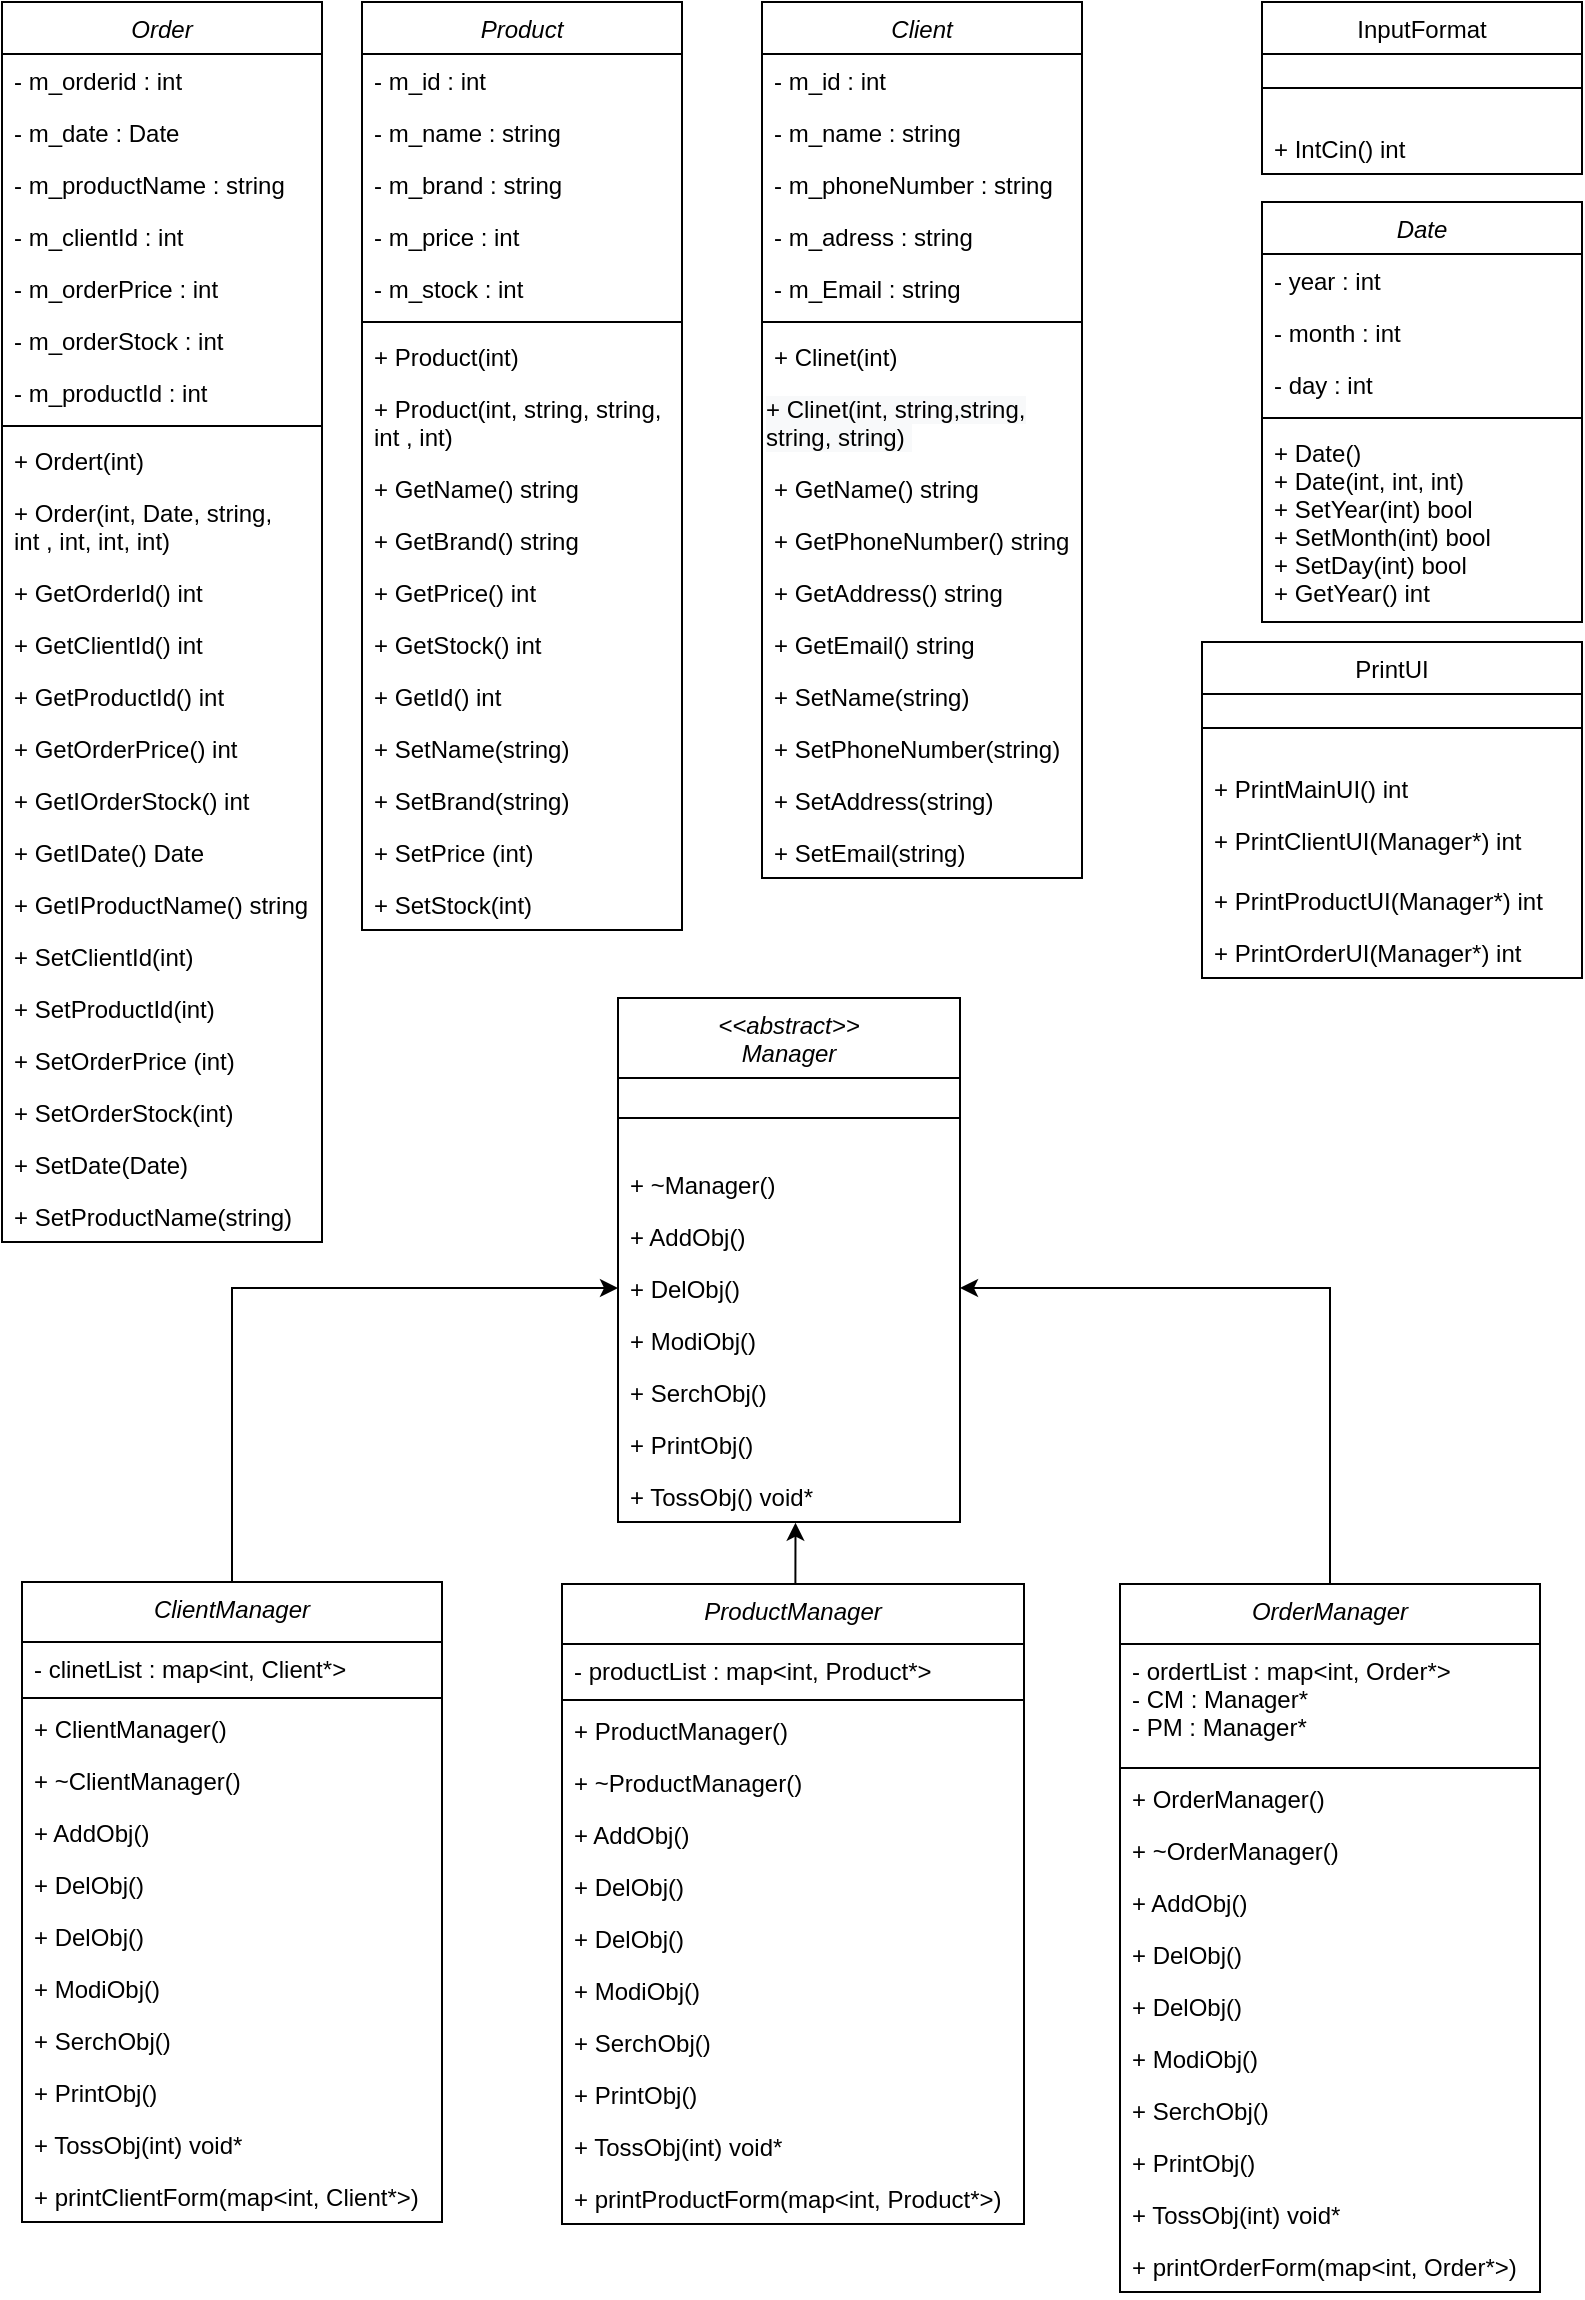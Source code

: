 <mxfile version="20.2.7" type="github">
  <diagram id="C5RBs43oDa-KdzZeNtuy" name="Page-1">
    <mxGraphModel dx="629" dy="735" grid="1" gridSize="10" guides="1" tooltips="1" connect="1" arrows="1" fold="1" page="1" pageScale="1" pageWidth="827" pageHeight="1169" math="0" shadow="0">
      <root>
        <mxCell id="WIyWlLk6GJQsqaUBKTNV-0" />
        <mxCell id="WIyWlLk6GJQsqaUBKTNV-1" parent="WIyWlLk6GJQsqaUBKTNV-0" />
        <mxCell id="zkfFHV4jXpPFQw0GAbJ--0" value="Client" style="swimlane;fontStyle=2;align=center;verticalAlign=top;childLayout=stackLayout;horizontal=1;startSize=26;horizontalStack=0;resizeParent=1;resizeLast=0;collapsible=1;marginBottom=0;rounded=0;shadow=0;strokeWidth=1;" parent="WIyWlLk6GJQsqaUBKTNV-1" vertex="1">
          <mxGeometry x="400" y="10" width="160" height="438" as="geometry">
            <mxRectangle x="10" y="10" width="160" height="26" as="alternateBounds" />
          </mxGeometry>
        </mxCell>
        <mxCell id="zkfFHV4jXpPFQw0GAbJ--1" value="- m_id : int" style="text;align=left;verticalAlign=top;spacingLeft=4;spacingRight=4;overflow=hidden;rotatable=0;points=[[0,0.5],[1,0.5]];portConstraint=eastwest;" parent="zkfFHV4jXpPFQw0GAbJ--0" vertex="1">
          <mxGeometry y="26" width="160" height="26" as="geometry" />
        </mxCell>
        <mxCell id="zkfFHV4jXpPFQw0GAbJ--2" value="- m_name : string" style="text;align=left;verticalAlign=top;spacingLeft=4;spacingRight=4;overflow=hidden;rotatable=0;points=[[0,0.5],[1,0.5]];portConstraint=eastwest;rounded=0;shadow=0;html=0;" parent="zkfFHV4jXpPFQw0GAbJ--0" vertex="1">
          <mxGeometry y="52" width="160" height="26" as="geometry" />
        </mxCell>
        <mxCell id="dSIF6ux1lkkKH9eFS6yE-1" value="- m_phoneNumber : string" style="text;align=left;verticalAlign=top;spacingLeft=4;spacingRight=4;overflow=hidden;rotatable=0;points=[[0,0.5],[1,0.5]];portConstraint=eastwest;rounded=0;shadow=0;html=0;" vertex="1" parent="zkfFHV4jXpPFQw0GAbJ--0">
          <mxGeometry y="78" width="160" height="26" as="geometry" />
        </mxCell>
        <mxCell id="dSIF6ux1lkkKH9eFS6yE-7" value="- m_adress : string" style="text;align=left;verticalAlign=top;spacingLeft=4;spacingRight=4;overflow=hidden;rotatable=0;points=[[0,0.5],[1,0.5]];portConstraint=eastwest;rounded=0;shadow=0;html=0;" vertex="1" parent="zkfFHV4jXpPFQw0GAbJ--0">
          <mxGeometry y="104" width="160" height="26" as="geometry" />
        </mxCell>
        <mxCell id="dSIF6ux1lkkKH9eFS6yE-6" value="- m_Email : string" style="text;align=left;verticalAlign=top;spacingLeft=4;spacingRight=4;overflow=hidden;rotatable=0;points=[[0,0.5],[1,0.5]];portConstraint=eastwest;rounded=0;shadow=0;html=0;" vertex="1" parent="zkfFHV4jXpPFQw0GAbJ--0">
          <mxGeometry y="130" width="160" height="26" as="geometry" />
        </mxCell>
        <mxCell id="zkfFHV4jXpPFQw0GAbJ--4" value="" style="line;html=1;strokeWidth=1;align=left;verticalAlign=middle;spacingTop=-1;spacingLeft=3;spacingRight=3;rotatable=0;labelPosition=right;points=[];portConstraint=eastwest;" parent="zkfFHV4jXpPFQw0GAbJ--0" vertex="1">
          <mxGeometry y="156" width="160" height="8" as="geometry" />
        </mxCell>
        <mxCell id="zkfFHV4jXpPFQw0GAbJ--5" value="+ Clinet(int) " style="text;align=left;verticalAlign=top;spacingLeft=4;spacingRight=4;overflow=hidden;rotatable=0;points=[[0,0.5],[1,0.5]];portConstraint=eastwest;" parent="zkfFHV4jXpPFQw0GAbJ--0" vertex="1">
          <mxGeometry y="164" width="160" height="26" as="geometry" />
        </mxCell>
        <mxCell id="dSIF6ux1lkkKH9eFS6yE-112" value="&lt;span style=&quot;color: rgb(0, 0, 0); font-family: Helvetica; font-size: 12px; font-style: normal; font-variant-ligatures: normal; font-variant-caps: normal; font-weight: 400; letter-spacing: normal; orphans: 2; text-align: left; text-indent: 0px; text-transform: none; widows: 2; word-spacing: 0px; -webkit-text-stroke-width: 0px; background-color: rgb(248, 249, 250); text-decoration-thickness: initial; text-decoration-style: initial; text-decoration-color: initial; float: none; display: inline !important;&quot;&gt;+ Clinet(int, string,string,&lt;br&gt;string, string)&amp;nbsp;&lt;/span&gt;" style="text;whiteSpace=wrap;html=1;" vertex="1" parent="zkfFHV4jXpPFQw0GAbJ--0">
          <mxGeometry y="190" width="160" height="40" as="geometry" />
        </mxCell>
        <mxCell id="dSIF6ux1lkkKH9eFS6yE-8" value="+ GetName() string" style="text;align=left;verticalAlign=top;spacingLeft=4;spacingRight=4;overflow=hidden;rotatable=0;points=[[0,0.5],[1,0.5]];portConstraint=eastwest;" vertex="1" parent="zkfFHV4jXpPFQw0GAbJ--0">
          <mxGeometry y="230" width="160" height="26" as="geometry" />
        </mxCell>
        <mxCell id="dSIF6ux1lkkKH9eFS6yE-9" value="+ GetPhoneNumber() string" style="text;align=left;verticalAlign=top;spacingLeft=4;spacingRight=4;overflow=hidden;rotatable=0;points=[[0,0.5],[1,0.5]];portConstraint=eastwest;" vertex="1" parent="zkfFHV4jXpPFQw0GAbJ--0">
          <mxGeometry y="256" width="160" height="26" as="geometry" />
        </mxCell>
        <mxCell id="dSIF6ux1lkkKH9eFS6yE-10" value="+ GetAddress() string" style="text;align=left;verticalAlign=top;spacingLeft=4;spacingRight=4;overflow=hidden;rotatable=0;points=[[0,0.5],[1,0.5]];portConstraint=eastwest;" vertex="1" parent="zkfFHV4jXpPFQw0GAbJ--0">
          <mxGeometry y="282" width="160" height="26" as="geometry" />
        </mxCell>
        <mxCell id="dSIF6ux1lkkKH9eFS6yE-11" value="+ GetEmail() string" style="text;align=left;verticalAlign=top;spacingLeft=4;spacingRight=4;overflow=hidden;rotatable=0;points=[[0,0.5],[1,0.5]];portConstraint=eastwest;" vertex="1" parent="zkfFHV4jXpPFQw0GAbJ--0">
          <mxGeometry y="308" width="160" height="26" as="geometry" />
        </mxCell>
        <mxCell id="dSIF6ux1lkkKH9eFS6yE-12" value="+ SetName(string)" style="text;align=left;verticalAlign=top;spacingLeft=4;spacingRight=4;overflow=hidden;rotatable=0;points=[[0,0.5],[1,0.5]];portConstraint=eastwest;" vertex="1" parent="zkfFHV4jXpPFQw0GAbJ--0">
          <mxGeometry y="334" width="160" height="26" as="geometry" />
        </mxCell>
        <mxCell id="dSIF6ux1lkkKH9eFS6yE-14" value="+ SetPhoneNumber(string)" style="text;align=left;verticalAlign=top;spacingLeft=4;spacingRight=4;overflow=hidden;rotatable=0;points=[[0,0.5],[1,0.5]];portConstraint=eastwest;" vertex="1" parent="zkfFHV4jXpPFQw0GAbJ--0">
          <mxGeometry y="360" width="160" height="26" as="geometry" />
        </mxCell>
        <mxCell id="dSIF6ux1lkkKH9eFS6yE-15" value="+ SetAddress(string)" style="text;align=left;verticalAlign=top;spacingLeft=4;spacingRight=4;overflow=hidden;rotatable=0;points=[[0,0.5],[1,0.5]];portConstraint=eastwest;" vertex="1" parent="zkfFHV4jXpPFQw0GAbJ--0">
          <mxGeometry y="386" width="160" height="26" as="geometry" />
        </mxCell>
        <mxCell id="dSIF6ux1lkkKH9eFS6yE-16" value="+ SetEmail(string)" style="text;align=left;verticalAlign=top;spacingLeft=4;spacingRight=4;overflow=hidden;rotatable=0;points=[[0,0.5],[1,0.5]];portConstraint=eastwest;" vertex="1" parent="zkfFHV4jXpPFQw0GAbJ--0">
          <mxGeometry y="412" width="160" height="26" as="geometry" />
        </mxCell>
        <mxCell id="zkfFHV4jXpPFQw0GAbJ--6" value="InputFormat" style="swimlane;fontStyle=0;align=center;verticalAlign=top;childLayout=stackLayout;horizontal=1;startSize=26;horizontalStack=0;resizeParent=1;resizeLast=0;collapsible=1;marginBottom=0;rounded=0;shadow=0;strokeWidth=1;" parent="WIyWlLk6GJQsqaUBKTNV-1" vertex="1">
          <mxGeometry x="650" y="10" width="160" height="86" as="geometry">
            <mxRectangle x="130" y="380" width="160" height="26" as="alternateBounds" />
          </mxGeometry>
        </mxCell>
        <mxCell id="zkfFHV4jXpPFQw0GAbJ--9" value="" style="line;html=1;strokeWidth=1;align=left;verticalAlign=middle;spacingTop=-1;spacingLeft=3;spacingRight=3;rotatable=0;labelPosition=right;points=[];portConstraint=eastwest;" parent="zkfFHV4jXpPFQw0GAbJ--6" vertex="1">
          <mxGeometry y="26" width="160" height="34" as="geometry" />
        </mxCell>
        <mxCell id="zkfFHV4jXpPFQw0GAbJ--11" value="+ IntCin() int" style="text;align=left;verticalAlign=top;spacingLeft=4;spacingRight=4;overflow=hidden;rotatable=0;points=[[0,0.5],[1,0.5]];portConstraint=eastwest;" parent="zkfFHV4jXpPFQw0GAbJ--6" vertex="1">
          <mxGeometry y="60" width="160" height="26" as="geometry" />
        </mxCell>
        <mxCell id="dSIF6ux1lkkKH9eFS6yE-17" value="Date" style="swimlane;fontStyle=2;align=center;verticalAlign=top;childLayout=stackLayout;horizontal=1;startSize=26;horizontalStack=0;resizeParent=1;resizeLast=0;collapsible=1;marginBottom=0;rounded=0;shadow=0;strokeWidth=1;" vertex="1" parent="WIyWlLk6GJQsqaUBKTNV-1">
          <mxGeometry x="650" y="110" width="160" height="210" as="geometry">
            <mxRectangle x="10" y="10" width="160" height="26" as="alternateBounds" />
          </mxGeometry>
        </mxCell>
        <mxCell id="dSIF6ux1lkkKH9eFS6yE-18" value="- year : int" style="text;align=left;verticalAlign=top;spacingLeft=4;spacingRight=4;overflow=hidden;rotatable=0;points=[[0,0.5],[1,0.5]];portConstraint=eastwest;" vertex="1" parent="dSIF6ux1lkkKH9eFS6yE-17">
          <mxGeometry y="26" width="160" height="26" as="geometry" />
        </mxCell>
        <mxCell id="dSIF6ux1lkkKH9eFS6yE-19" value="- month : int" style="text;align=left;verticalAlign=top;spacingLeft=4;spacingRight=4;overflow=hidden;rotatable=0;points=[[0,0.5],[1,0.5]];portConstraint=eastwest;rounded=0;shadow=0;html=0;" vertex="1" parent="dSIF6ux1lkkKH9eFS6yE-17">
          <mxGeometry y="52" width="160" height="26" as="geometry" />
        </mxCell>
        <mxCell id="dSIF6ux1lkkKH9eFS6yE-20" value="- day : int" style="text;align=left;verticalAlign=top;spacingLeft=4;spacingRight=4;overflow=hidden;rotatable=0;points=[[0,0.5],[1,0.5]];portConstraint=eastwest;rounded=0;shadow=0;html=0;" vertex="1" parent="dSIF6ux1lkkKH9eFS6yE-17">
          <mxGeometry y="78" width="160" height="26" as="geometry" />
        </mxCell>
        <mxCell id="dSIF6ux1lkkKH9eFS6yE-23" value="" style="line;html=1;strokeWidth=1;align=left;verticalAlign=middle;spacingTop=-1;spacingLeft=3;spacingRight=3;rotatable=0;labelPosition=right;points=[];portConstraint=eastwest;" vertex="1" parent="dSIF6ux1lkkKH9eFS6yE-17">
          <mxGeometry y="104" width="160" height="8" as="geometry" />
        </mxCell>
        <mxCell id="dSIF6ux1lkkKH9eFS6yE-26" value="+ Date()&#xa;+ Date(int, int, int)&#xa;+ SetYear(int) bool&#xa;+ SetMonth(int) bool&#xa;+ SetDay(int) bool&#xa;+ GetYear() int&#xa;" style="text;align=left;verticalAlign=top;spacingLeft=4;spacingRight=4;overflow=hidden;rotatable=0;points=[[0,0.5],[1,0.5]];portConstraint=eastwest;" vertex="1" parent="dSIF6ux1lkkKH9eFS6yE-17">
          <mxGeometry y="112" width="160" height="98" as="geometry" />
        </mxCell>
        <mxCell id="dSIF6ux1lkkKH9eFS6yE-34" value="&lt;&lt;abstract&gt;&gt;&#xa;Manager" style="swimlane;fontStyle=2;align=center;verticalAlign=top;childLayout=stackLayout;horizontal=1;startSize=40;horizontalStack=0;resizeParent=1;resizeLast=0;collapsible=1;marginBottom=0;rounded=0;shadow=0;strokeWidth=1;" vertex="1" parent="WIyWlLk6GJQsqaUBKTNV-1">
          <mxGeometry x="328" y="508" width="171" height="262" as="geometry">
            <mxRectangle x="10" y="10" width="160" height="26" as="alternateBounds" />
          </mxGeometry>
        </mxCell>
        <mxCell id="dSIF6ux1lkkKH9eFS6yE-40" value="" style="line;html=1;strokeWidth=1;align=left;verticalAlign=middle;spacingTop=-1;spacingLeft=3;spacingRight=3;rotatable=0;labelPosition=right;points=[];portConstraint=eastwest;" vertex="1" parent="dSIF6ux1lkkKH9eFS6yE-34">
          <mxGeometry y="40" width="171" height="40" as="geometry" />
        </mxCell>
        <mxCell id="dSIF6ux1lkkKH9eFS6yE-51" value="+ ~Manager()" style="text;align=left;verticalAlign=top;spacingLeft=4;spacingRight=4;overflow=hidden;rotatable=0;points=[[0,0.5],[1,0.5]];portConstraint=eastwest;" vertex="1" parent="dSIF6ux1lkkKH9eFS6yE-34">
          <mxGeometry y="80" width="171" height="26" as="geometry" />
        </mxCell>
        <mxCell id="dSIF6ux1lkkKH9eFS6yE-41" value="+ AddObj()" style="text;align=left;verticalAlign=top;spacingLeft=4;spacingRight=4;overflow=hidden;rotatable=0;points=[[0,0.5],[1,0.5]];portConstraint=eastwest;" vertex="1" parent="dSIF6ux1lkkKH9eFS6yE-34">
          <mxGeometry y="106" width="171" height="26" as="geometry" />
        </mxCell>
        <mxCell id="dSIF6ux1lkkKH9eFS6yE-42" value="+ DelObj()" style="text;align=left;verticalAlign=top;spacingLeft=4;spacingRight=4;overflow=hidden;rotatable=0;points=[[0,0.5],[1,0.5]];portConstraint=eastwest;" vertex="1" parent="dSIF6ux1lkkKH9eFS6yE-34">
          <mxGeometry y="132" width="171" height="26" as="geometry" />
        </mxCell>
        <mxCell id="dSIF6ux1lkkKH9eFS6yE-43" value="+ ModiObj()" style="text;align=left;verticalAlign=top;spacingLeft=4;spacingRight=4;overflow=hidden;rotatable=0;points=[[0,0.5],[1,0.5]];portConstraint=eastwest;" vertex="1" parent="dSIF6ux1lkkKH9eFS6yE-34">
          <mxGeometry y="158" width="171" height="26" as="geometry" />
        </mxCell>
        <mxCell id="dSIF6ux1lkkKH9eFS6yE-44" value="+ SerchObj()" style="text;align=left;verticalAlign=top;spacingLeft=4;spacingRight=4;overflow=hidden;rotatable=0;points=[[0,0.5],[1,0.5]];portConstraint=eastwest;" vertex="1" parent="dSIF6ux1lkkKH9eFS6yE-34">
          <mxGeometry y="184" width="171" height="26" as="geometry" />
        </mxCell>
        <mxCell id="dSIF6ux1lkkKH9eFS6yE-45" value="+ PrintObj()" style="text;align=left;verticalAlign=top;spacingLeft=4;spacingRight=4;overflow=hidden;rotatable=0;points=[[0,0.5],[1,0.5]];portConstraint=eastwest;" vertex="1" parent="dSIF6ux1lkkKH9eFS6yE-34">
          <mxGeometry y="210" width="171" height="26" as="geometry" />
        </mxCell>
        <mxCell id="dSIF6ux1lkkKH9eFS6yE-46" value="+ TossObj() void*" style="text;align=left;verticalAlign=top;spacingLeft=4;spacingRight=4;overflow=hidden;rotatable=0;points=[[0,0.5],[1,0.5]];portConstraint=eastwest;" vertex="1" parent="dSIF6ux1lkkKH9eFS6yE-34">
          <mxGeometry y="236" width="171" height="26" as="geometry" />
        </mxCell>
        <mxCell id="dSIF6ux1lkkKH9eFS6yE-109" style="edgeStyle=orthogonalEdgeStyle;rounded=0;orthogonalLoop=1;jettySize=auto;html=1;exitX=0.5;exitY=0;exitDx=0;exitDy=0;entryX=0;entryY=0.5;entryDx=0;entryDy=0;" edge="1" parent="WIyWlLk6GJQsqaUBKTNV-1" source="dSIF6ux1lkkKH9eFS6yE-52" target="dSIF6ux1lkkKH9eFS6yE-42">
          <mxGeometry relative="1" as="geometry" />
        </mxCell>
        <mxCell id="dSIF6ux1lkkKH9eFS6yE-52" value="ClientManager" style="swimlane;fontStyle=2;align=center;verticalAlign=top;childLayout=stackLayout;horizontal=1;startSize=30;horizontalStack=0;resizeParent=1;resizeLast=0;collapsible=1;marginBottom=0;rounded=0;shadow=0;strokeWidth=1;" vertex="1" parent="WIyWlLk6GJQsqaUBKTNV-1">
          <mxGeometry x="30" y="800" width="210" height="320" as="geometry">
            <mxRectangle x="10" y="10" width="160" height="26" as="alternateBounds" />
          </mxGeometry>
        </mxCell>
        <mxCell id="dSIF6ux1lkkKH9eFS6yE-62" value="- clinetList : map&lt;int, Client*&gt;" style="text;align=left;verticalAlign=top;spacingLeft=4;spacingRight=4;overflow=hidden;rotatable=0;points=[[0,0.5],[1,0.5]];portConstraint=eastwest;" vertex="1" parent="dSIF6ux1lkkKH9eFS6yE-52">
          <mxGeometry y="30" width="210" height="26" as="geometry" />
        </mxCell>
        <mxCell id="dSIF6ux1lkkKH9eFS6yE-53" value="" style="line;html=1;strokeWidth=1;align=left;verticalAlign=middle;spacingTop=-1;spacingLeft=3;spacingRight=3;rotatable=0;labelPosition=right;points=[];portConstraint=eastwest;" vertex="1" parent="dSIF6ux1lkkKH9eFS6yE-52">
          <mxGeometry y="56" width="210" height="4" as="geometry" />
        </mxCell>
        <mxCell id="dSIF6ux1lkkKH9eFS6yE-54" value="+ ClientManager()" style="text;align=left;verticalAlign=top;spacingLeft=4;spacingRight=4;overflow=hidden;rotatable=0;points=[[0,0.5],[1,0.5]];portConstraint=eastwest;" vertex="1" parent="dSIF6ux1lkkKH9eFS6yE-52">
          <mxGeometry y="60" width="210" height="26" as="geometry" />
        </mxCell>
        <mxCell id="dSIF6ux1lkkKH9eFS6yE-63" value="+ ~ClientManager()" style="text;align=left;verticalAlign=top;spacingLeft=4;spacingRight=4;overflow=hidden;rotatable=0;points=[[0,0.5],[1,0.5]];portConstraint=eastwest;" vertex="1" parent="dSIF6ux1lkkKH9eFS6yE-52">
          <mxGeometry y="86" width="210" height="26" as="geometry" />
        </mxCell>
        <mxCell id="dSIF6ux1lkkKH9eFS6yE-55" value="+ AddObj()" style="text;align=left;verticalAlign=top;spacingLeft=4;spacingRight=4;overflow=hidden;rotatable=0;points=[[0,0.5],[1,0.5]];portConstraint=eastwest;" vertex="1" parent="dSIF6ux1lkkKH9eFS6yE-52">
          <mxGeometry y="112" width="210" height="26" as="geometry" />
        </mxCell>
        <mxCell id="dSIF6ux1lkkKH9eFS6yE-56" value="+ DelObj()" style="text;align=left;verticalAlign=top;spacingLeft=4;spacingRight=4;overflow=hidden;rotatable=0;points=[[0,0.5],[1,0.5]];portConstraint=eastwest;" vertex="1" parent="dSIF6ux1lkkKH9eFS6yE-52">
          <mxGeometry y="138" width="210" height="26" as="geometry" />
        </mxCell>
        <mxCell id="dSIF6ux1lkkKH9eFS6yE-65" value="+ DelObj()" style="text;align=left;verticalAlign=top;spacingLeft=4;spacingRight=4;overflow=hidden;rotatable=0;points=[[0,0.5],[1,0.5]];portConstraint=eastwest;" vertex="1" parent="dSIF6ux1lkkKH9eFS6yE-52">
          <mxGeometry y="164" width="210" height="26" as="geometry" />
        </mxCell>
        <mxCell id="dSIF6ux1lkkKH9eFS6yE-57" value="+ ModiObj()" style="text;align=left;verticalAlign=top;spacingLeft=4;spacingRight=4;overflow=hidden;rotatable=0;points=[[0,0.5],[1,0.5]];portConstraint=eastwest;" vertex="1" parent="dSIF6ux1lkkKH9eFS6yE-52">
          <mxGeometry y="190" width="210" height="26" as="geometry" />
        </mxCell>
        <mxCell id="dSIF6ux1lkkKH9eFS6yE-58" value="+ SerchObj()" style="text;align=left;verticalAlign=top;spacingLeft=4;spacingRight=4;overflow=hidden;rotatable=0;points=[[0,0.5],[1,0.5]];portConstraint=eastwest;" vertex="1" parent="dSIF6ux1lkkKH9eFS6yE-52">
          <mxGeometry y="216" width="210" height="26" as="geometry" />
        </mxCell>
        <mxCell id="dSIF6ux1lkkKH9eFS6yE-59" value="+ PrintObj()" style="text;align=left;verticalAlign=top;spacingLeft=4;spacingRight=4;overflow=hidden;rotatable=0;points=[[0,0.5],[1,0.5]];portConstraint=eastwest;" vertex="1" parent="dSIF6ux1lkkKH9eFS6yE-52">
          <mxGeometry y="242" width="210" height="26" as="geometry" />
        </mxCell>
        <mxCell id="dSIF6ux1lkkKH9eFS6yE-64" value="+ TossObj(int) void*" style="text;align=left;verticalAlign=top;spacingLeft=4;spacingRight=4;overflow=hidden;rotatable=0;points=[[0,0.5],[1,0.5]];portConstraint=eastwest;" vertex="1" parent="dSIF6ux1lkkKH9eFS6yE-52">
          <mxGeometry y="268" width="210" height="26" as="geometry" />
        </mxCell>
        <mxCell id="dSIF6ux1lkkKH9eFS6yE-60" value="+ printClientForm(map&lt;int, Client*&gt;)" style="text;align=left;verticalAlign=top;spacingLeft=4;spacingRight=4;overflow=hidden;rotatable=0;points=[[0,0.5],[1,0.5]];portConstraint=eastwest;" vertex="1" parent="dSIF6ux1lkkKH9eFS6yE-52">
          <mxGeometry y="294" width="210" height="26" as="geometry" />
        </mxCell>
        <mxCell id="dSIF6ux1lkkKH9eFS6yE-110" style="edgeStyle=orthogonalEdgeStyle;rounded=0;orthogonalLoop=1;jettySize=auto;html=1;exitX=0.5;exitY=0;exitDx=0;exitDy=0;entryX=0.519;entryY=1.013;entryDx=0;entryDy=0;entryPerimeter=0;" edge="1" parent="WIyWlLk6GJQsqaUBKTNV-1" source="dSIF6ux1lkkKH9eFS6yE-66" target="dSIF6ux1lkkKH9eFS6yE-46">
          <mxGeometry relative="1" as="geometry" />
        </mxCell>
        <mxCell id="dSIF6ux1lkkKH9eFS6yE-66" value="ProductManager" style="swimlane;fontStyle=2;align=center;verticalAlign=top;childLayout=stackLayout;horizontal=1;startSize=30;horizontalStack=0;resizeParent=1;resizeLast=0;collapsible=1;marginBottom=0;rounded=0;shadow=0;strokeWidth=1;" vertex="1" parent="WIyWlLk6GJQsqaUBKTNV-1">
          <mxGeometry x="300" y="801" width="231" height="320" as="geometry">
            <mxRectangle x="10" y="10" width="160" height="26" as="alternateBounds" />
          </mxGeometry>
        </mxCell>
        <mxCell id="dSIF6ux1lkkKH9eFS6yE-67" value="- productList : map&lt;int, Product*&gt;" style="text;align=left;verticalAlign=top;spacingLeft=4;spacingRight=4;overflow=hidden;rotatable=0;points=[[0,0.5],[1,0.5]];portConstraint=eastwest;" vertex="1" parent="dSIF6ux1lkkKH9eFS6yE-66">
          <mxGeometry y="30" width="231" height="26" as="geometry" />
        </mxCell>
        <mxCell id="dSIF6ux1lkkKH9eFS6yE-68" value="" style="line;html=1;strokeWidth=1;align=left;verticalAlign=middle;spacingTop=-1;spacingLeft=3;spacingRight=3;rotatable=0;labelPosition=right;points=[];portConstraint=eastwest;" vertex="1" parent="dSIF6ux1lkkKH9eFS6yE-66">
          <mxGeometry y="56" width="231" height="4" as="geometry" />
        </mxCell>
        <mxCell id="dSIF6ux1lkkKH9eFS6yE-69" value="+ ProductManager()" style="text;align=left;verticalAlign=top;spacingLeft=4;spacingRight=4;overflow=hidden;rotatable=0;points=[[0,0.5],[1,0.5]];portConstraint=eastwest;" vertex="1" parent="dSIF6ux1lkkKH9eFS6yE-66">
          <mxGeometry y="60" width="231" height="26" as="geometry" />
        </mxCell>
        <mxCell id="dSIF6ux1lkkKH9eFS6yE-70" value="+ ~ProductManager()" style="text;align=left;verticalAlign=top;spacingLeft=4;spacingRight=4;overflow=hidden;rotatable=0;points=[[0,0.5],[1,0.5]];portConstraint=eastwest;" vertex="1" parent="dSIF6ux1lkkKH9eFS6yE-66">
          <mxGeometry y="86" width="231" height="26" as="geometry" />
        </mxCell>
        <mxCell id="dSIF6ux1lkkKH9eFS6yE-71" value="+ AddObj()" style="text;align=left;verticalAlign=top;spacingLeft=4;spacingRight=4;overflow=hidden;rotatable=0;points=[[0,0.5],[1,0.5]];portConstraint=eastwest;" vertex="1" parent="dSIF6ux1lkkKH9eFS6yE-66">
          <mxGeometry y="112" width="231" height="26" as="geometry" />
        </mxCell>
        <mxCell id="dSIF6ux1lkkKH9eFS6yE-72" value="+ DelObj()" style="text;align=left;verticalAlign=top;spacingLeft=4;spacingRight=4;overflow=hidden;rotatable=0;points=[[0,0.5],[1,0.5]];portConstraint=eastwest;" vertex="1" parent="dSIF6ux1lkkKH9eFS6yE-66">
          <mxGeometry y="138" width="231" height="26" as="geometry" />
        </mxCell>
        <mxCell id="dSIF6ux1lkkKH9eFS6yE-73" value="+ DelObj()" style="text;align=left;verticalAlign=top;spacingLeft=4;spacingRight=4;overflow=hidden;rotatable=0;points=[[0,0.5],[1,0.5]];portConstraint=eastwest;" vertex="1" parent="dSIF6ux1lkkKH9eFS6yE-66">
          <mxGeometry y="164" width="231" height="26" as="geometry" />
        </mxCell>
        <mxCell id="dSIF6ux1lkkKH9eFS6yE-74" value="+ ModiObj()" style="text;align=left;verticalAlign=top;spacingLeft=4;spacingRight=4;overflow=hidden;rotatable=0;points=[[0,0.5],[1,0.5]];portConstraint=eastwest;" vertex="1" parent="dSIF6ux1lkkKH9eFS6yE-66">
          <mxGeometry y="190" width="231" height="26" as="geometry" />
        </mxCell>
        <mxCell id="dSIF6ux1lkkKH9eFS6yE-75" value="+ SerchObj()" style="text;align=left;verticalAlign=top;spacingLeft=4;spacingRight=4;overflow=hidden;rotatable=0;points=[[0,0.5],[1,0.5]];portConstraint=eastwest;" vertex="1" parent="dSIF6ux1lkkKH9eFS6yE-66">
          <mxGeometry y="216" width="231" height="26" as="geometry" />
        </mxCell>
        <mxCell id="dSIF6ux1lkkKH9eFS6yE-76" value="+ PrintObj()" style="text;align=left;verticalAlign=top;spacingLeft=4;spacingRight=4;overflow=hidden;rotatable=0;points=[[0,0.5],[1,0.5]];portConstraint=eastwest;" vertex="1" parent="dSIF6ux1lkkKH9eFS6yE-66">
          <mxGeometry y="242" width="231" height="26" as="geometry" />
        </mxCell>
        <mxCell id="dSIF6ux1lkkKH9eFS6yE-77" value="+ TossObj(int) void*" style="text;align=left;verticalAlign=top;spacingLeft=4;spacingRight=4;overflow=hidden;rotatable=0;points=[[0,0.5],[1,0.5]];portConstraint=eastwest;" vertex="1" parent="dSIF6ux1lkkKH9eFS6yE-66">
          <mxGeometry y="268" width="231" height="26" as="geometry" />
        </mxCell>
        <mxCell id="dSIF6ux1lkkKH9eFS6yE-78" value="+ printProductForm(map&lt;int, Product*&gt;)" style="text;align=left;verticalAlign=top;spacingLeft=4;spacingRight=4;overflow=hidden;rotatable=0;points=[[0,0.5],[1,0.5]];portConstraint=eastwest;" vertex="1" parent="dSIF6ux1lkkKH9eFS6yE-66">
          <mxGeometry y="294" width="231" height="26" as="geometry" />
        </mxCell>
        <mxCell id="dSIF6ux1lkkKH9eFS6yE-111" style="edgeStyle=orthogonalEdgeStyle;rounded=0;orthogonalLoop=1;jettySize=auto;html=1;exitX=0.5;exitY=0;exitDx=0;exitDy=0;entryX=1;entryY=0.5;entryDx=0;entryDy=0;" edge="1" parent="WIyWlLk6GJQsqaUBKTNV-1" source="dSIF6ux1lkkKH9eFS6yE-79" target="dSIF6ux1lkkKH9eFS6yE-42">
          <mxGeometry relative="1" as="geometry" />
        </mxCell>
        <mxCell id="dSIF6ux1lkkKH9eFS6yE-79" value="OrderManager" style="swimlane;fontStyle=2;align=center;verticalAlign=top;childLayout=stackLayout;horizontal=1;startSize=30;horizontalStack=0;resizeParent=1;resizeLast=0;collapsible=1;marginBottom=0;rounded=0;shadow=0;strokeWidth=1;" vertex="1" parent="WIyWlLk6GJQsqaUBKTNV-1">
          <mxGeometry x="579" y="801" width="210" height="354" as="geometry">
            <mxRectangle x="10" y="10" width="160" height="26" as="alternateBounds" />
          </mxGeometry>
        </mxCell>
        <mxCell id="dSIF6ux1lkkKH9eFS6yE-80" value="- ordertList : map&lt;int, Order*&gt;&#xa;- CM : Manager*&#xa;- PM : Manager*" style="text;align=left;verticalAlign=top;spacingLeft=4;spacingRight=4;overflow=hidden;rotatable=0;points=[[0,0.5],[1,0.5]];portConstraint=eastwest;" vertex="1" parent="dSIF6ux1lkkKH9eFS6yE-79">
          <mxGeometry y="30" width="210" height="60" as="geometry" />
        </mxCell>
        <mxCell id="dSIF6ux1lkkKH9eFS6yE-81" value="" style="line;html=1;strokeWidth=1;align=left;verticalAlign=middle;spacingTop=-1;spacingLeft=3;spacingRight=3;rotatable=0;labelPosition=right;points=[];portConstraint=eastwest;" vertex="1" parent="dSIF6ux1lkkKH9eFS6yE-79">
          <mxGeometry y="90" width="210" height="4" as="geometry" />
        </mxCell>
        <mxCell id="dSIF6ux1lkkKH9eFS6yE-82" value="+ OrderManager()" style="text;align=left;verticalAlign=top;spacingLeft=4;spacingRight=4;overflow=hidden;rotatable=0;points=[[0,0.5],[1,0.5]];portConstraint=eastwest;" vertex="1" parent="dSIF6ux1lkkKH9eFS6yE-79">
          <mxGeometry y="94" width="210" height="26" as="geometry" />
        </mxCell>
        <mxCell id="dSIF6ux1lkkKH9eFS6yE-83" value="+ ~OrderManager()" style="text;align=left;verticalAlign=top;spacingLeft=4;spacingRight=4;overflow=hidden;rotatable=0;points=[[0,0.5],[1,0.5]];portConstraint=eastwest;" vertex="1" parent="dSIF6ux1lkkKH9eFS6yE-79">
          <mxGeometry y="120" width="210" height="26" as="geometry" />
        </mxCell>
        <mxCell id="dSIF6ux1lkkKH9eFS6yE-84" value="+ AddObj()" style="text;align=left;verticalAlign=top;spacingLeft=4;spacingRight=4;overflow=hidden;rotatable=0;points=[[0,0.5],[1,0.5]];portConstraint=eastwest;" vertex="1" parent="dSIF6ux1lkkKH9eFS6yE-79">
          <mxGeometry y="146" width="210" height="26" as="geometry" />
        </mxCell>
        <mxCell id="dSIF6ux1lkkKH9eFS6yE-85" value="+ DelObj()" style="text;align=left;verticalAlign=top;spacingLeft=4;spacingRight=4;overflow=hidden;rotatable=0;points=[[0,0.5],[1,0.5]];portConstraint=eastwest;" vertex="1" parent="dSIF6ux1lkkKH9eFS6yE-79">
          <mxGeometry y="172" width="210" height="26" as="geometry" />
        </mxCell>
        <mxCell id="dSIF6ux1lkkKH9eFS6yE-86" value="+ DelObj()" style="text;align=left;verticalAlign=top;spacingLeft=4;spacingRight=4;overflow=hidden;rotatable=0;points=[[0,0.5],[1,0.5]];portConstraint=eastwest;" vertex="1" parent="dSIF6ux1lkkKH9eFS6yE-79">
          <mxGeometry y="198" width="210" height="26" as="geometry" />
        </mxCell>
        <mxCell id="dSIF6ux1lkkKH9eFS6yE-87" value="+ ModiObj()" style="text;align=left;verticalAlign=top;spacingLeft=4;spacingRight=4;overflow=hidden;rotatable=0;points=[[0,0.5],[1,0.5]];portConstraint=eastwest;" vertex="1" parent="dSIF6ux1lkkKH9eFS6yE-79">
          <mxGeometry y="224" width="210" height="26" as="geometry" />
        </mxCell>
        <mxCell id="dSIF6ux1lkkKH9eFS6yE-88" value="+ SerchObj()" style="text;align=left;verticalAlign=top;spacingLeft=4;spacingRight=4;overflow=hidden;rotatable=0;points=[[0,0.5],[1,0.5]];portConstraint=eastwest;" vertex="1" parent="dSIF6ux1lkkKH9eFS6yE-79">
          <mxGeometry y="250" width="210" height="26" as="geometry" />
        </mxCell>
        <mxCell id="dSIF6ux1lkkKH9eFS6yE-89" value="+ PrintObj()" style="text;align=left;verticalAlign=top;spacingLeft=4;spacingRight=4;overflow=hidden;rotatable=0;points=[[0,0.5],[1,0.5]];portConstraint=eastwest;" vertex="1" parent="dSIF6ux1lkkKH9eFS6yE-79">
          <mxGeometry y="276" width="210" height="26" as="geometry" />
        </mxCell>
        <mxCell id="dSIF6ux1lkkKH9eFS6yE-90" value="+ TossObj(int) void*" style="text;align=left;verticalAlign=top;spacingLeft=4;spacingRight=4;overflow=hidden;rotatable=0;points=[[0,0.5],[1,0.5]];portConstraint=eastwest;" vertex="1" parent="dSIF6ux1lkkKH9eFS6yE-79">
          <mxGeometry y="302" width="210" height="26" as="geometry" />
        </mxCell>
        <mxCell id="dSIF6ux1lkkKH9eFS6yE-91" value="+ printOrderForm(map&lt;int, Order*&gt;)" style="text;align=left;verticalAlign=top;spacingLeft=4;spacingRight=4;overflow=hidden;rotatable=0;points=[[0,0.5],[1,0.5]];portConstraint=eastwest;" vertex="1" parent="dSIF6ux1lkkKH9eFS6yE-79">
          <mxGeometry y="328" width="210" height="26" as="geometry" />
        </mxCell>
        <mxCell id="dSIF6ux1lkkKH9eFS6yE-92" value="Product" style="swimlane;fontStyle=2;align=center;verticalAlign=top;childLayout=stackLayout;horizontal=1;startSize=26;horizontalStack=0;resizeParent=1;resizeLast=0;collapsible=1;marginBottom=0;rounded=0;shadow=0;strokeWidth=1;" vertex="1" parent="WIyWlLk6GJQsqaUBKTNV-1">
          <mxGeometry x="200" y="10" width="160" height="464" as="geometry">
            <mxRectangle x="10" y="10" width="160" height="26" as="alternateBounds" />
          </mxGeometry>
        </mxCell>
        <mxCell id="dSIF6ux1lkkKH9eFS6yE-93" value="- m_id : int" style="text;align=left;verticalAlign=top;spacingLeft=4;spacingRight=4;overflow=hidden;rotatable=0;points=[[0,0.5],[1,0.5]];portConstraint=eastwest;" vertex="1" parent="dSIF6ux1lkkKH9eFS6yE-92">
          <mxGeometry y="26" width="160" height="26" as="geometry" />
        </mxCell>
        <mxCell id="dSIF6ux1lkkKH9eFS6yE-94" value="- m_name : string" style="text;align=left;verticalAlign=top;spacingLeft=4;spacingRight=4;overflow=hidden;rotatable=0;points=[[0,0.5],[1,0.5]];portConstraint=eastwest;rounded=0;shadow=0;html=0;" vertex="1" parent="dSIF6ux1lkkKH9eFS6yE-92">
          <mxGeometry y="52" width="160" height="26" as="geometry" />
        </mxCell>
        <mxCell id="dSIF6ux1lkkKH9eFS6yE-95" value="- m_brand : string" style="text;align=left;verticalAlign=top;spacingLeft=4;spacingRight=4;overflow=hidden;rotatable=0;points=[[0,0.5],[1,0.5]];portConstraint=eastwest;rounded=0;shadow=0;html=0;" vertex="1" parent="dSIF6ux1lkkKH9eFS6yE-92">
          <mxGeometry y="78" width="160" height="26" as="geometry" />
        </mxCell>
        <mxCell id="dSIF6ux1lkkKH9eFS6yE-96" value="- m_price : int" style="text;align=left;verticalAlign=top;spacingLeft=4;spacingRight=4;overflow=hidden;rotatable=0;points=[[0,0.5],[1,0.5]];portConstraint=eastwest;rounded=0;shadow=0;html=0;" vertex="1" parent="dSIF6ux1lkkKH9eFS6yE-92">
          <mxGeometry y="104" width="160" height="26" as="geometry" />
        </mxCell>
        <mxCell id="dSIF6ux1lkkKH9eFS6yE-97" value="- m_stock : int" style="text;align=left;verticalAlign=top;spacingLeft=4;spacingRight=4;overflow=hidden;rotatable=0;points=[[0,0.5],[1,0.5]];portConstraint=eastwest;rounded=0;shadow=0;html=0;" vertex="1" parent="dSIF6ux1lkkKH9eFS6yE-92">
          <mxGeometry y="130" width="160" height="26" as="geometry" />
        </mxCell>
        <mxCell id="dSIF6ux1lkkKH9eFS6yE-98" value="" style="line;html=1;strokeWidth=1;align=left;verticalAlign=middle;spacingTop=-1;spacingLeft=3;spacingRight=3;rotatable=0;labelPosition=right;points=[];portConstraint=eastwest;" vertex="1" parent="dSIF6ux1lkkKH9eFS6yE-92">
          <mxGeometry y="156" width="160" height="8" as="geometry" />
        </mxCell>
        <mxCell id="dSIF6ux1lkkKH9eFS6yE-99" value="+ Product(int) " style="text;align=left;verticalAlign=top;spacingLeft=4;spacingRight=4;overflow=hidden;rotatable=0;points=[[0,0.5],[1,0.5]];portConstraint=eastwest;" vertex="1" parent="dSIF6ux1lkkKH9eFS6yE-92">
          <mxGeometry y="164" width="160" height="26" as="geometry" />
        </mxCell>
        <mxCell id="dSIF6ux1lkkKH9eFS6yE-113" value="+ Product(int, string, string,&#xa;int , int) " style="text;align=left;verticalAlign=top;spacingLeft=4;spacingRight=4;overflow=hidden;rotatable=0;points=[[0,0.5],[1,0.5]];portConstraint=eastwest;" vertex="1" parent="dSIF6ux1lkkKH9eFS6yE-92">
          <mxGeometry y="190" width="160" height="40" as="geometry" />
        </mxCell>
        <mxCell id="dSIF6ux1lkkKH9eFS6yE-100" value="+ GetName() string" style="text;align=left;verticalAlign=top;spacingLeft=4;spacingRight=4;overflow=hidden;rotatable=0;points=[[0,0.5],[1,0.5]];portConstraint=eastwest;" vertex="1" parent="dSIF6ux1lkkKH9eFS6yE-92">
          <mxGeometry y="230" width="160" height="26" as="geometry" />
        </mxCell>
        <mxCell id="dSIF6ux1lkkKH9eFS6yE-101" value="+ GetBrand() string" style="text;align=left;verticalAlign=top;spacingLeft=4;spacingRight=4;overflow=hidden;rotatable=0;points=[[0,0.5],[1,0.5]];portConstraint=eastwest;" vertex="1" parent="dSIF6ux1lkkKH9eFS6yE-92">
          <mxGeometry y="256" width="160" height="26" as="geometry" />
        </mxCell>
        <mxCell id="dSIF6ux1lkkKH9eFS6yE-102" value="+ GetPrice() int" style="text;align=left;verticalAlign=top;spacingLeft=4;spacingRight=4;overflow=hidden;rotatable=0;points=[[0,0.5],[1,0.5]];portConstraint=eastwest;" vertex="1" parent="dSIF6ux1lkkKH9eFS6yE-92">
          <mxGeometry y="282" width="160" height="26" as="geometry" />
        </mxCell>
        <mxCell id="dSIF6ux1lkkKH9eFS6yE-103" value="+ GetStock() int" style="text;align=left;verticalAlign=top;spacingLeft=4;spacingRight=4;overflow=hidden;rotatable=0;points=[[0,0.5],[1,0.5]];portConstraint=eastwest;" vertex="1" parent="dSIF6ux1lkkKH9eFS6yE-92">
          <mxGeometry y="308" width="160" height="26" as="geometry" />
        </mxCell>
        <mxCell id="dSIF6ux1lkkKH9eFS6yE-114" value="+ GetId() int" style="text;align=left;verticalAlign=top;spacingLeft=4;spacingRight=4;overflow=hidden;rotatable=0;points=[[0,0.5],[1,0.5]];portConstraint=eastwest;" vertex="1" parent="dSIF6ux1lkkKH9eFS6yE-92">
          <mxGeometry y="334" width="160" height="26" as="geometry" />
        </mxCell>
        <mxCell id="dSIF6ux1lkkKH9eFS6yE-104" value="+ SetName(string)" style="text;align=left;verticalAlign=top;spacingLeft=4;spacingRight=4;overflow=hidden;rotatable=0;points=[[0,0.5],[1,0.5]];portConstraint=eastwest;" vertex="1" parent="dSIF6ux1lkkKH9eFS6yE-92">
          <mxGeometry y="360" width="160" height="26" as="geometry" />
        </mxCell>
        <mxCell id="dSIF6ux1lkkKH9eFS6yE-105" value="+ SetBrand(string)" style="text;align=left;verticalAlign=top;spacingLeft=4;spacingRight=4;overflow=hidden;rotatable=0;points=[[0,0.5],[1,0.5]];portConstraint=eastwest;" vertex="1" parent="dSIF6ux1lkkKH9eFS6yE-92">
          <mxGeometry y="386" width="160" height="26" as="geometry" />
        </mxCell>
        <mxCell id="dSIF6ux1lkkKH9eFS6yE-106" value="+ SetPrice (int)" style="text;align=left;verticalAlign=top;spacingLeft=4;spacingRight=4;overflow=hidden;rotatable=0;points=[[0,0.5],[1,0.5]];portConstraint=eastwest;" vertex="1" parent="dSIF6ux1lkkKH9eFS6yE-92">
          <mxGeometry y="412" width="160" height="26" as="geometry" />
        </mxCell>
        <mxCell id="dSIF6ux1lkkKH9eFS6yE-107" value="+ SetStock(int)" style="text;align=left;verticalAlign=top;spacingLeft=4;spacingRight=4;overflow=hidden;rotatable=0;points=[[0,0.5],[1,0.5]];portConstraint=eastwest;" vertex="1" parent="dSIF6ux1lkkKH9eFS6yE-92">
          <mxGeometry y="438" width="160" height="26" as="geometry" />
        </mxCell>
        <mxCell id="dSIF6ux1lkkKH9eFS6yE-115" value="PrintUI" style="swimlane;fontStyle=0;align=center;verticalAlign=top;childLayout=stackLayout;horizontal=1;startSize=26;horizontalStack=0;resizeParent=1;resizeLast=0;collapsible=1;marginBottom=0;rounded=0;shadow=0;strokeWidth=1;" vertex="1" parent="WIyWlLk6GJQsqaUBKTNV-1">
          <mxGeometry x="620" y="330" width="190" height="168" as="geometry">
            <mxRectangle x="130" y="380" width="160" height="26" as="alternateBounds" />
          </mxGeometry>
        </mxCell>
        <mxCell id="dSIF6ux1lkkKH9eFS6yE-116" value="" style="line;html=1;strokeWidth=1;align=left;verticalAlign=middle;spacingTop=-1;spacingLeft=3;spacingRight=3;rotatable=0;labelPosition=right;points=[];portConstraint=eastwest;" vertex="1" parent="dSIF6ux1lkkKH9eFS6yE-115">
          <mxGeometry y="26" width="190" height="34" as="geometry" />
        </mxCell>
        <mxCell id="dSIF6ux1lkkKH9eFS6yE-117" value="+ PrintMainUI() int" style="text;align=left;verticalAlign=top;spacingLeft=4;spacingRight=4;overflow=hidden;rotatable=0;points=[[0,0.5],[1,0.5]];portConstraint=eastwest;" vertex="1" parent="dSIF6ux1lkkKH9eFS6yE-115">
          <mxGeometry y="60" width="190" height="26" as="geometry" />
        </mxCell>
        <mxCell id="dSIF6ux1lkkKH9eFS6yE-121" value="+ PrintClientUI(Manager*) int" style="text;align=left;verticalAlign=top;spacingLeft=4;spacingRight=4;overflow=hidden;rotatable=0;points=[[0,0.5],[1,0.5]];portConstraint=eastwest;" vertex="1" parent="dSIF6ux1lkkKH9eFS6yE-115">
          <mxGeometry y="86" width="190" height="30" as="geometry" />
        </mxCell>
        <mxCell id="dSIF6ux1lkkKH9eFS6yE-122" value="+ PrintProductUI(Manager*) int" style="text;align=left;verticalAlign=top;spacingLeft=4;spacingRight=4;overflow=hidden;rotatable=0;points=[[0,0.5],[1,0.5]];portConstraint=eastwest;" vertex="1" parent="dSIF6ux1lkkKH9eFS6yE-115">
          <mxGeometry y="116" width="190" height="26" as="geometry" />
        </mxCell>
        <mxCell id="dSIF6ux1lkkKH9eFS6yE-123" value="+ PrintOrderUI(Manager*) int" style="text;align=left;verticalAlign=top;spacingLeft=4;spacingRight=4;overflow=hidden;rotatable=0;points=[[0,0.5],[1,0.5]];portConstraint=eastwest;" vertex="1" parent="dSIF6ux1lkkKH9eFS6yE-115">
          <mxGeometry y="142" width="190" height="26" as="geometry" />
        </mxCell>
        <mxCell id="dSIF6ux1lkkKH9eFS6yE-124" value="Order" style="swimlane;fontStyle=2;align=center;verticalAlign=top;childLayout=stackLayout;horizontal=1;startSize=26;horizontalStack=0;resizeParent=1;resizeLast=0;collapsible=1;marginBottom=0;rounded=0;shadow=0;strokeWidth=1;" vertex="1" parent="WIyWlLk6GJQsqaUBKTNV-1">
          <mxGeometry x="20" y="10" width="160" height="620" as="geometry">
            <mxRectangle x="10" y="10" width="160" height="26" as="alternateBounds" />
          </mxGeometry>
        </mxCell>
        <mxCell id="dSIF6ux1lkkKH9eFS6yE-125" value="- m_orderid : int" style="text;align=left;verticalAlign=top;spacingLeft=4;spacingRight=4;overflow=hidden;rotatable=0;points=[[0,0.5],[1,0.5]];portConstraint=eastwest;" vertex="1" parent="dSIF6ux1lkkKH9eFS6yE-124">
          <mxGeometry y="26" width="160" height="26" as="geometry" />
        </mxCell>
        <mxCell id="dSIF6ux1lkkKH9eFS6yE-126" value="- m_date : Date" style="text;align=left;verticalAlign=top;spacingLeft=4;spacingRight=4;overflow=hidden;rotatable=0;points=[[0,0.5],[1,0.5]];portConstraint=eastwest;rounded=0;shadow=0;html=0;" vertex="1" parent="dSIF6ux1lkkKH9eFS6yE-124">
          <mxGeometry y="52" width="160" height="26" as="geometry" />
        </mxCell>
        <mxCell id="dSIF6ux1lkkKH9eFS6yE-127" value="- m_productName : string" style="text;align=left;verticalAlign=top;spacingLeft=4;spacingRight=4;overflow=hidden;rotatable=0;points=[[0,0.5],[1,0.5]];portConstraint=eastwest;rounded=0;shadow=0;html=0;" vertex="1" parent="dSIF6ux1lkkKH9eFS6yE-124">
          <mxGeometry y="78" width="160" height="26" as="geometry" />
        </mxCell>
        <mxCell id="dSIF6ux1lkkKH9eFS6yE-128" value="- m_clientId : int" style="text;align=left;verticalAlign=top;spacingLeft=4;spacingRight=4;overflow=hidden;rotatable=0;points=[[0,0.5],[1,0.5]];portConstraint=eastwest;rounded=0;shadow=0;html=0;" vertex="1" parent="dSIF6ux1lkkKH9eFS6yE-124">
          <mxGeometry y="104" width="160" height="26" as="geometry" />
        </mxCell>
        <mxCell id="dSIF6ux1lkkKH9eFS6yE-142" value="- m_orderPrice : int" style="text;align=left;verticalAlign=top;spacingLeft=4;spacingRight=4;overflow=hidden;rotatable=0;points=[[0,0.5],[1,0.5]];portConstraint=eastwest;rounded=0;shadow=0;html=0;" vertex="1" parent="dSIF6ux1lkkKH9eFS6yE-124">
          <mxGeometry y="130" width="160" height="26" as="geometry" />
        </mxCell>
        <mxCell id="dSIF6ux1lkkKH9eFS6yE-129" value="- m_orderStock : int" style="text;align=left;verticalAlign=top;spacingLeft=4;spacingRight=4;overflow=hidden;rotatable=0;points=[[0,0.5],[1,0.5]];portConstraint=eastwest;rounded=0;shadow=0;html=0;" vertex="1" parent="dSIF6ux1lkkKH9eFS6yE-124">
          <mxGeometry y="156" width="160" height="26" as="geometry" />
        </mxCell>
        <mxCell id="dSIF6ux1lkkKH9eFS6yE-143" value="- m_productId : int" style="text;align=left;verticalAlign=top;spacingLeft=4;spacingRight=4;overflow=hidden;rotatable=0;points=[[0,0.5],[1,0.5]];portConstraint=eastwest;rounded=0;shadow=0;html=0;" vertex="1" parent="dSIF6ux1lkkKH9eFS6yE-124">
          <mxGeometry y="182" width="160" height="26" as="geometry" />
        </mxCell>
        <mxCell id="dSIF6ux1lkkKH9eFS6yE-130" value="" style="line;html=1;strokeWidth=1;align=left;verticalAlign=middle;spacingTop=-1;spacingLeft=3;spacingRight=3;rotatable=0;labelPosition=right;points=[];portConstraint=eastwest;" vertex="1" parent="dSIF6ux1lkkKH9eFS6yE-124">
          <mxGeometry y="208" width="160" height="8" as="geometry" />
        </mxCell>
        <mxCell id="dSIF6ux1lkkKH9eFS6yE-131" value="+ Ordert(int) " style="text;align=left;verticalAlign=top;spacingLeft=4;spacingRight=4;overflow=hidden;rotatable=0;points=[[0,0.5],[1,0.5]];portConstraint=eastwest;" vertex="1" parent="dSIF6ux1lkkKH9eFS6yE-124">
          <mxGeometry y="216" width="160" height="26" as="geometry" />
        </mxCell>
        <mxCell id="dSIF6ux1lkkKH9eFS6yE-132" value="+ Order(int, Date, string,&#xa;int , int, int, int) " style="text;align=left;verticalAlign=top;spacingLeft=4;spacingRight=4;overflow=hidden;rotatable=0;points=[[0,0.5],[1,0.5]];portConstraint=eastwest;" vertex="1" parent="dSIF6ux1lkkKH9eFS6yE-124">
          <mxGeometry y="242" width="160" height="40" as="geometry" />
        </mxCell>
        <mxCell id="dSIF6ux1lkkKH9eFS6yE-133" value="+ GetOrderId() int" style="text;align=left;verticalAlign=top;spacingLeft=4;spacingRight=4;overflow=hidden;rotatable=0;points=[[0,0.5],[1,0.5]];portConstraint=eastwest;" vertex="1" parent="dSIF6ux1lkkKH9eFS6yE-124">
          <mxGeometry y="282" width="160" height="26" as="geometry" />
        </mxCell>
        <mxCell id="dSIF6ux1lkkKH9eFS6yE-134" value="+ GetClientId() int" style="text;align=left;verticalAlign=top;spacingLeft=4;spacingRight=4;overflow=hidden;rotatable=0;points=[[0,0.5],[1,0.5]];portConstraint=eastwest;" vertex="1" parent="dSIF6ux1lkkKH9eFS6yE-124">
          <mxGeometry y="308" width="160" height="26" as="geometry" />
        </mxCell>
        <mxCell id="dSIF6ux1lkkKH9eFS6yE-135" value="+ GetProductId() int" style="text;align=left;verticalAlign=top;spacingLeft=4;spacingRight=4;overflow=hidden;rotatable=0;points=[[0,0.5],[1,0.5]];portConstraint=eastwest;" vertex="1" parent="dSIF6ux1lkkKH9eFS6yE-124">
          <mxGeometry y="334" width="160" height="26" as="geometry" />
        </mxCell>
        <mxCell id="dSIF6ux1lkkKH9eFS6yE-136" value="+ GetOrderPrice() int" style="text;align=left;verticalAlign=top;spacingLeft=4;spacingRight=4;overflow=hidden;rotatable=0;points=[[0,0.5],[1,0.5]];portConstraint=eastwest;" vertex="1" parent="dSIF6ux1lkkKH9eFS6yE-124">
          <mxGeometry y="360" width="160" height="26" as="geometry" />
        </mxCell>
        <mxCell id="dSIF6ux1lkkKH9eFS6yE-137" value="+ GetIOrderStock() int" style="text;align=left;verticalAlign=top;spacingLeft=4;spacingRight=4;overflow=hidden;rotatable=0;points=[[0,0.5],[1,0.5]];portConstraint=eastwest;" vertex="1" parent="dSIF6ux1lkkKH9eFS6yE-124">
          <mxGeometry y="386" width="160" height="26" as="geometry" />
        </mxCell>
        <mxCell id="dSIF6ux1lkkKH9eFS6yE-144" value="+ GetIDate() Date" style="text;align=left;verticalAlign=top;spacingLeft=4;spacingRight=4;overflow=hidden;rotatable=0;points=[[0,0.5],[1,0.5]];portConstraint=eastwest;" vertex="1" parent="dSIF6ux1lkkKH9eFS6yE-124">
          <mxGeometry y="412" width="160" height="26" as="geometry" />
        </mxCell>
        <mxCell id="dSIF6ux1lkkKH9eFS6yE-145" value="+ GetIProductName() string" style="text;align=left;verticalAlign=top;spacingLeft=4;spacingRight=4;overflow=hidden;rotatable=0;points=[[0,0.5],[1,0.5]];portConstraint=eastwest;" vertex="1" parent="dSIF6ux1lkkKH9eFS6yE-124">
          <mxGeometry y="438" width="160" height="26" as="geometry" />
        </mxCell>
        <mxCell id="dSIF6ux1lkkKH9eFS6yE-138" value="+ SetClientId(int)" style="text;align=left;verticalAlign=top;spacingLeft=4;spacingRight=4;overflow=hidden;rotatable=0;points=[[0,0.5],[1,0.5]];portConstraint=eastwest;" vertex="1" parent="dSIF6ux1lkkKH9eFS6yE-124">
          <mxGeometry y="464" width="160" height="26" as="geometry" />
        </mxCell>
        <mxCell id="dSIF6ux1lkkKH9eFS6yE-139" value="+ SetProductId(int)" style="text;align=left;verticalAlign=top;spacingLeft=4;spacingRight=4;overflow=hidden;rotatable=0;points=[[0,0.5],[1,0.5]];portConstraint=eastwest;" vertex="1" parent="dSIF6ux1lkkKH9eFS6yE-124">
          <mxGeometry y="490" width="160" height="26" as="geometry" />
        </mxCell>
        <mxCell id="dSIF6ux1lkkKH9eFS6yE-140" value="+ SetOrderPrice (int)" style="text;align=left;verticalAlign=top;spacingLeft=4;spacingRight=4;overflow=hidden;rotatable=0;points=[[0,0.5],[1,0.5]];portConstraint=eastwest;" vertex="1" parent="dSIF6ux1lkkKH9eFS6yE-124">
          <mxGeometry y="516" width="160" height="26" as="geometry" />
        </mxCell>
        <mxCell id="dSIF6ux1lkkKH9eFS6yE-141" value="+ SetOrderStock(int)" style="text;align=left;verticalAlign=top;spacingLeft=4;spacingRight=4;overflow=hidden;rotatable=0;points=[[0,0.5],[1,0.5]];portConstraint=eastwest;" vertex="1" parent="dSIF6ux1lkkKH9eFS6yE-124">
          <mxGeometry y="542" width="160" height="26" as="geometry" />
        </mxCell>
        <mxCell id="dSIF6ux1lkkKH9eFS6yE-169" value="+ SetDate(Date)" style="text;align=left;verticalAlign=top;spacingLeft=4;spacingRight=4;overflow=hidden;rotatable=0;points=[[0,0.5],[1,0.5]];portConstraint=eastwest;" vertex="1" parent="dSIF6ux1lkkKH9eFS6yE-124">
          <mxGeometry y="568" width="160" height="26" as="geometry" />
        </mxCell>
        <mxCell id="dSIF6ux1lkkKH9eFS6yE-170" value="+ SetProductName(string)" style="text;align=left;verticalAlign=top;spacingLeft=4;spacingRight=4;overflow=hidden;rotatable=0;points=[[0,0.5],[1,0.5]];portConstraint=eastwest;" vertex="1" parent="dSIF6ux1lkkKH9eFS6yE-124">
          <mxGeometry y="594" width="160" height="26" as="geometry" />
        </mxCell>
      </root>
    </mxGraphModel>
  </diagram>
</mxfile>
